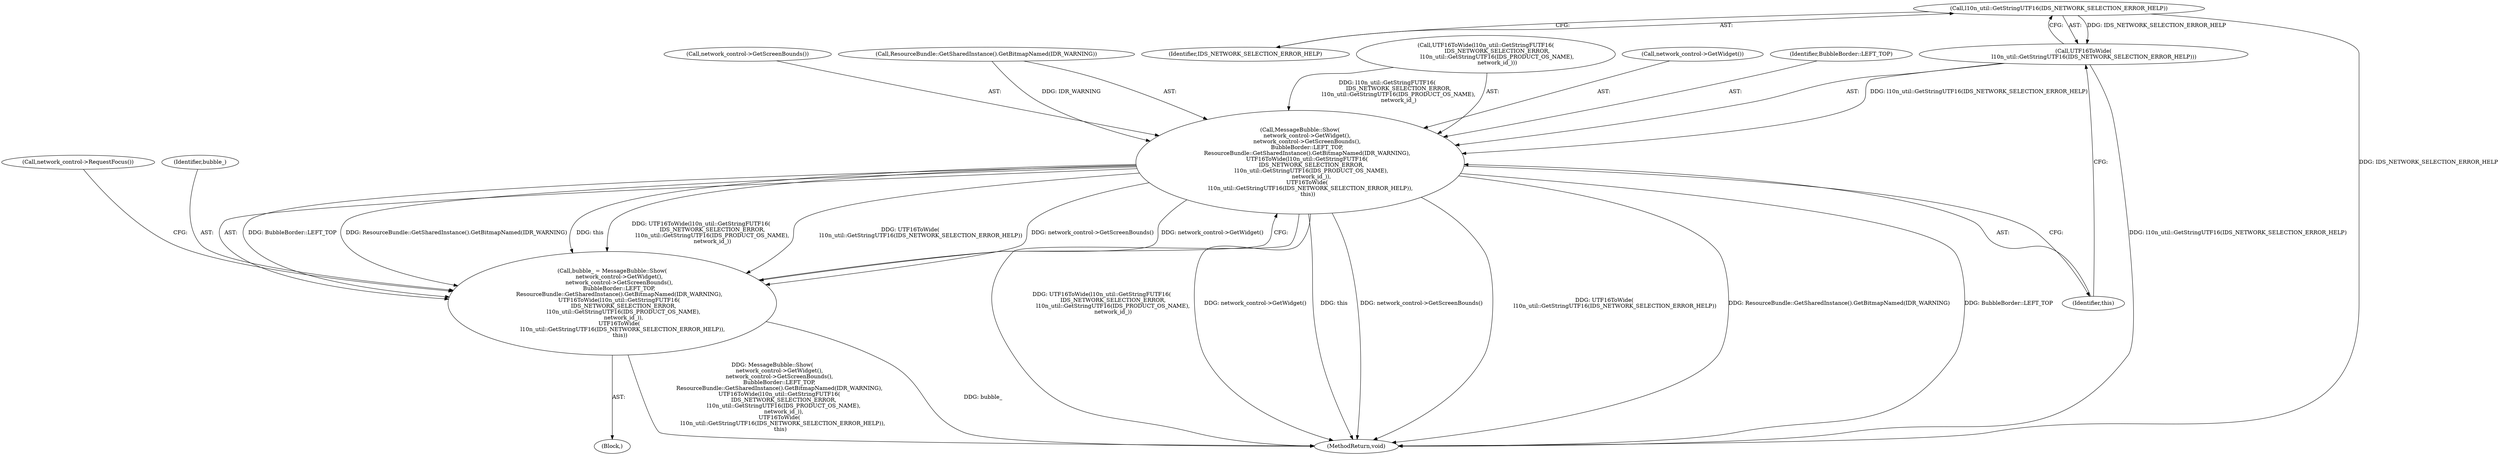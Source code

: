 digraph "1_Chrome_648cbc15a6830523b3a4eb78d674f059bd2a7ce9@del" {
"1000146" [label="(Call,l10n_util::GetStringUTF16(IDS_NETWORK_SELECTION_ERROR_HELP))"];
"1000145" [label="(Call,UTF16ToWide(\n            l10n_util::GetStringUTF16(IDS_NETWORK_SELECTION_ERROR_HELP)))"];
"1000133" [label="(Call,MessageBubble::Show(\n        network_control->GetWidget(),\n        network_control->GetScreenBounds(),\n        BubbleBorder::LEFT_TOP,\n        ResourceBundle::GetSharedInstance().GetBitmapNamed(IDR_WARNING),\n        UTF16ToWide(l10n_util::GetStringFUTF16(\n             IDS_NETWORK_SELECTION_ERROR,\n             l10n_util::GetStringUTF16(IDS_PRODUCT_OS_NAME),\n             network_id_)),\n        UTF16ToWide(\n            l10n_util::GetStringUTF16(IDS_NETWORK_SELECTION_ERROR_HELP)),\n         this))"];
"1000131" [label="(Call,bubble_ = MessageBubble::Show(\n        network_control->GetWidget(),\n        network_control->GetScreenBounds(),\n        BubbleBorder::LEFT_TOP,\n        ResourceBundle::GetSharedInstance().GetBitmapNamed(IDR_WARNING),\n        UTF16ToWide(l10n_util::GetStringFUTF16(\n             IDS_NETWORK_SELECTION_ERROR,\n             l10n_util::GetStringUTF16(IDS_PRODUCT_OS_NAME),\n             network_id_)),\n        UTF16ToWide(\n            l10n_util::GetStringUTF16(IDS_NETWORK_SELECTION_ERROR_HELP)),\n         this))"];
"1000136" [label="(Identifier,BubbleBorder::LEFT_TOP)"];
"1000139" [label="(Call,UTF16ToWide(l10n_util::GetStringFUTF16(\n             IDS_NETWORK_SELECTION_ERROR,\n             l10n_util::GetStringUTF16(IDS_PRODUCT_OS_NAME),\n             network_id_)))"];
"1000149" [label="(Call,network_control->RequestFocus())"];
"1000145" [label="(Call,UTF16ToWide(\n            l10n_util::GetStringUTF16(IDS_NETWORK_SELECTION_ERROR_HELP)))"];
"1000148" [label="(Identifier,this)"];
"1000135" [label="(Call,network_control->GetScreenBounds())"];
"1000137" [label="(Call,ResourceBundle::GetSharedInstance().GetBitmapNamed(IDR_WARNING))"];
"1000131" [label="(Call,bubble_ = MessageBubble::Show(\n        network_control->GetWidget(),\n        network_control->GetScreenBounds(),\n        BubbleBorder::LEFT_TOP,\n        ResourceBundle::GetSharedInstance().GetBitmapNamed(IDR_WARNING),\n        UTF16ToWide(l10n_util::GetStringFUTF16(\n             IDS_NETWORK_SELECTION_ERROR,\n             l10n_util::GetStringUTF16(IDS_PRODUCT_OS_NAME),\n             network_id_)),\n        UTF16ToWide(\n            l10n_util::GetStringUTF16(IDS_NETWORK_SELECTION_ERROR_HELP)),\n         this))"];
"1000134" [label="(Call,network_control->GetWidget())"];
"1000132" [label="(Identifier,bubble_)"];
"1000150" [label="(MethodReturn,void)"];
"1000146" [label="(Call,l10n_util::GetStringUTF16(IDS_NETWORK_SELECTION_ERROR_HELP))"];
"1000133" [label="(Call,MessageBubble::Show(\n        network_control->GetWidget(),\n        network_control->GetScreenBounds(),\n        BubbleBorder::LEFT_TOP,\n        ResourceBundle::GetSharedInstance().GetBitmapNamed(IDR_WARNING),\n        UTF16ToWide(l10n_util::GetStringFUTF16(\n             IDS_NETWORK_SELECTION_ERROR,\n             l10n_util::GetStringUTF16(IDS_PRODUCT_OS_NAME),\n             network_id_)),\n        UTF16ToWide(\n            l10n_util::GetStringUTF16(IDS_NETWORK_SELECTION_ERROR_HELP)),\n         this))"];
"1000125" [label="(Block,)"];
"1000147" [label="(Identifier,IDS_NETWORK_SELECTION_ERROR_HELP)"];
"1000146" -> "1000145"  [label="AST: "];
"1000146" -> "1000147"  [label="CFG: "];
"1000147" -> "1000146"  [label="AST: "];
"1000145" -> "1000146"  [label="CFG: "];
"1000146" -> "1000150"  [label="DDG: IDS_NETWORK_SELECTION_ERROR_HELP"];
"1000146" -> "1000145"  [label="DDG: IDS_NETWORK_SELECTION_ERROR_HELP"];
"1000145" -> "1000133"  [label="AST: "];
"1000148" -> "1000145"  [label="CFG: "];
"1000145" -> "1000150"  [label="DDG: l10n_util::GetStringUTF16(IDS_NETWORK_SELECTION_ERROR_HELP)"];
"1000145" -> "1000133"  [label="DDG: l10n_util::GetStringUTF16(IDS_NETWORK_SELECTION_ERROR_HELP)"];
"1000133" -> "1000131"  [label="AST: "];
"1000133" -> "1000148"  [label="CFG: "];
"1000134" -> "1000133"  [label="AST: "];
"1000135" -> "1000133"  [label="AST: "];
"1000136" -> "1000133"  [label="AST: "];
"1000137" -> "1000133"  [label="AST: "];
"1000139" -> "1000133"  [label="AST: "];
"1000148" -> "1000133"  [label="AST: "];
"1000131" -> "1000133"  [label="CFG: "];
"1000133" -> "1000150"  [label="DDG: UTF16ToWide(l10n_util::GetStringFUTF16(\n             IDS_NETWORK_SELECTION_ERROR,\n             l10n_util::GetStringUTF16(IDS_PRODUCT_OS_NAME),\n             network_id_))"];
"1000133" -> "1000150"  [label="DDG: network_control->GetWidget()"];
"1000133" -> "1000150"  [label="DDG: this"];
"1000133" -> "1000150"  [label="DDG: network_control->GetScreenBounds()"];
"1000133" -> "1000150"  [label="DDG: BubbleBorder::LEFT_TOP"];
"1000133" -> "1000150"  [label="DDG: UTF16ToWide(\n            l10n_util::GetStringUTF16(IDS_NETWORK_SELECTION_ERROR_HELP))"];
"1000133" -> "1000150"  [label="DDG: ResourceBundle::GetSharedInstance().GetBitmapNamed(IDR_WARNING)"];
"1000133" -> "1000131"  [label="DDG: BubbleBorder::LEFT_TOP"];
"1000133" -> "1000131"  [label="DDG: ResourceBundle::GetSharedInstance().GetBitmapNamed(IDR_WARNING)"];
"1000133" -> "1000131"  [label="DDG: this"];
"1000133" -> "1000131"  [label="DDG: UTF16ToWide(l10n_util::GetStringFUTF16(\n             IDS_NETWORK_SELECTION_ERROR,\n             l10n_util::GetStringUTF16(IDS_PRODUCT_OS_NAME),\n             network_id_))"];
"1000133" -> "1000131"  [label="DDG: UTF16ToWide(\n            l10n_util::GetStringUTF16(IDS_NETWORK_SELECTION_ERROR_HELP))"];
"1000133" -> "1000131"  [label="DDG: network_control->GetScreenBounds()"];
"1000133" -> "1000131"  [label="DDG: network_control->GetWidget()"];
"1000137" -> "1000133"  [label="DDG: IDR_WARNING"];
"1000139" -> "1000133"  [label="DDG: l10n_util::GetStringFUTF16(\n             IDS_NETWORK_SELECTION_ERROR,\n             l10n_util::GetStringUTF16(IDS_PRODUCT_OS_NAME),\n             network_id_)"];
"1000131" -> "1000125"  [label="AST: "];
"1000132" -> "1000131"  [label="AST: "];
"1000149" -> "1000131"  [label="CFG: "];
"1000131" -> "1000150"  [label="DDG: bubble_"];
"1000131" -> "1000150"  [label="DDG: MessageBubble::Show(\n        network_control->GetWidget(),\n        network_control->GetScreenBounds(),\n        BubbleBorder::LEFT_TOP,\n        ResourceBundle::GetSharedInstance().GetBitmapNamed(IDR_WARNING),\n        UTF16ToWide(l10n_util::GetStringFUTF16(\n             IDS_NETWORK_SELECTION_ERROR,\n             l10n_util::GetStringUTF16(IDS_PRODUCT_OS_NAME),\n             network_id_)),\n        UTF16ToWide(\n            l10n_util::GetStringUTF16(IDS_NETWORK_SELECTION_ERROR_HELP)),\n         this)"];
}
